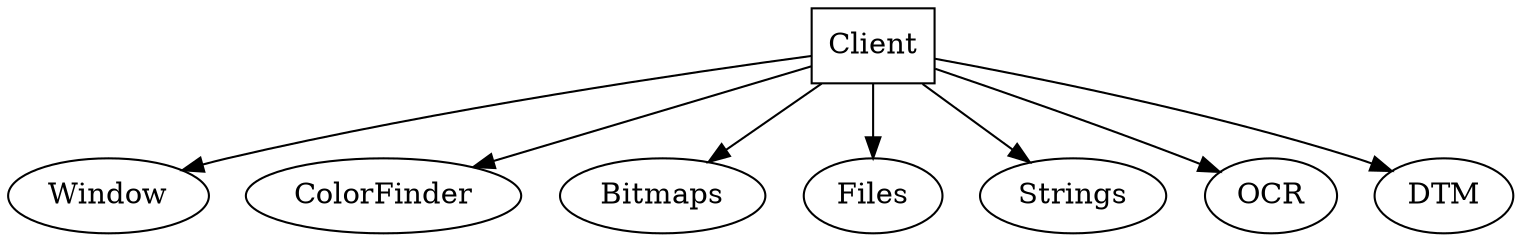 digraph Client {

	Client [shape=box]
	
	Client -> Window
	Client -> ColorFinder
	Client -> Bitmaps
	Client -> Files
	Client -> Strings
	Client -> OCR
	Client -> DTM

}
